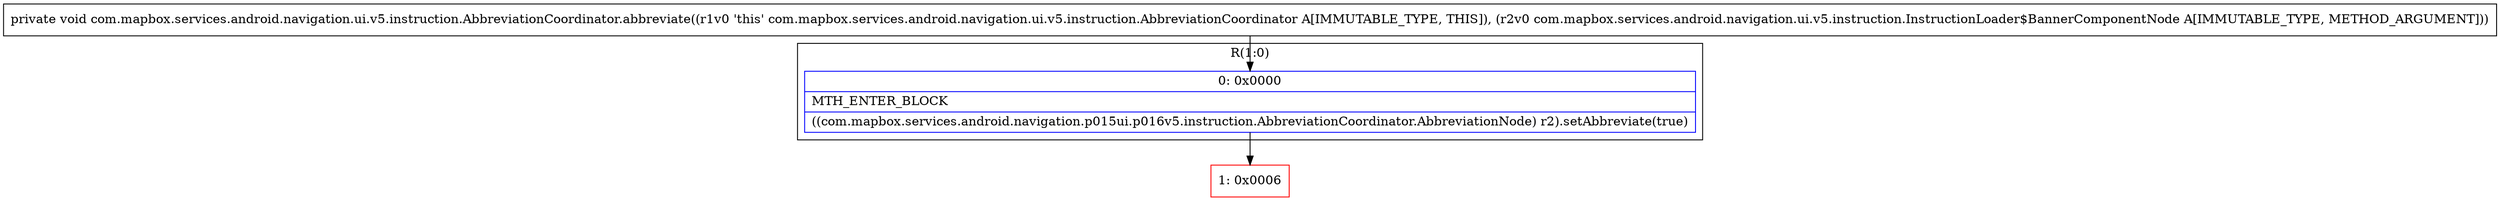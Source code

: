 digraph "CFG forcom.mapbox.services.android.navigation.ui.v5.instruction.AbbreviationCoordinator.abbreviate(Lcom\/mapbox\/services\/android\/navigation\/ui\/v5\/instruction\/InstructionLoader$BannerComponentNode;)V" {
subgraph cluster_Region_1240799683 {
label = "R(1:0)";
node [shape=record,color=blue];
Node_0 [shape=record,label="{0\:\ 0x0000|MTH_ENTER_BLOCK\l|((com.mapbox.services.android.navigation.p015ui.p016v5.instruction.AbbreviationCoordinator.AbbreviationNode) r2).setAbbreviate(true)\l}"];
}
Node_1 [shape=record,color=red,label="{1\:\ 0x0006}"];
MethodNode[shape=record,label="{private void com.mapbox.services.android.navigation.ui.v5.instruction.AbbreviationCoordinator.abbreviate((r1v0 'this' com.mapbox.services.android.navigation.ui.v5.instruction.AbbreviationCoordinator A[IMMUTABLE_TYPE, THIS]), (r2v0 com.mapbox.services.android.navigation.ui.v5.instruction.InstructionLoader$BannerComponentNode A[IMMUTABLE_TYPE, METHOD_ARGUMENT])) }"];
MethodNode -> Node_0;
Node_0 -> Node_1;
}

